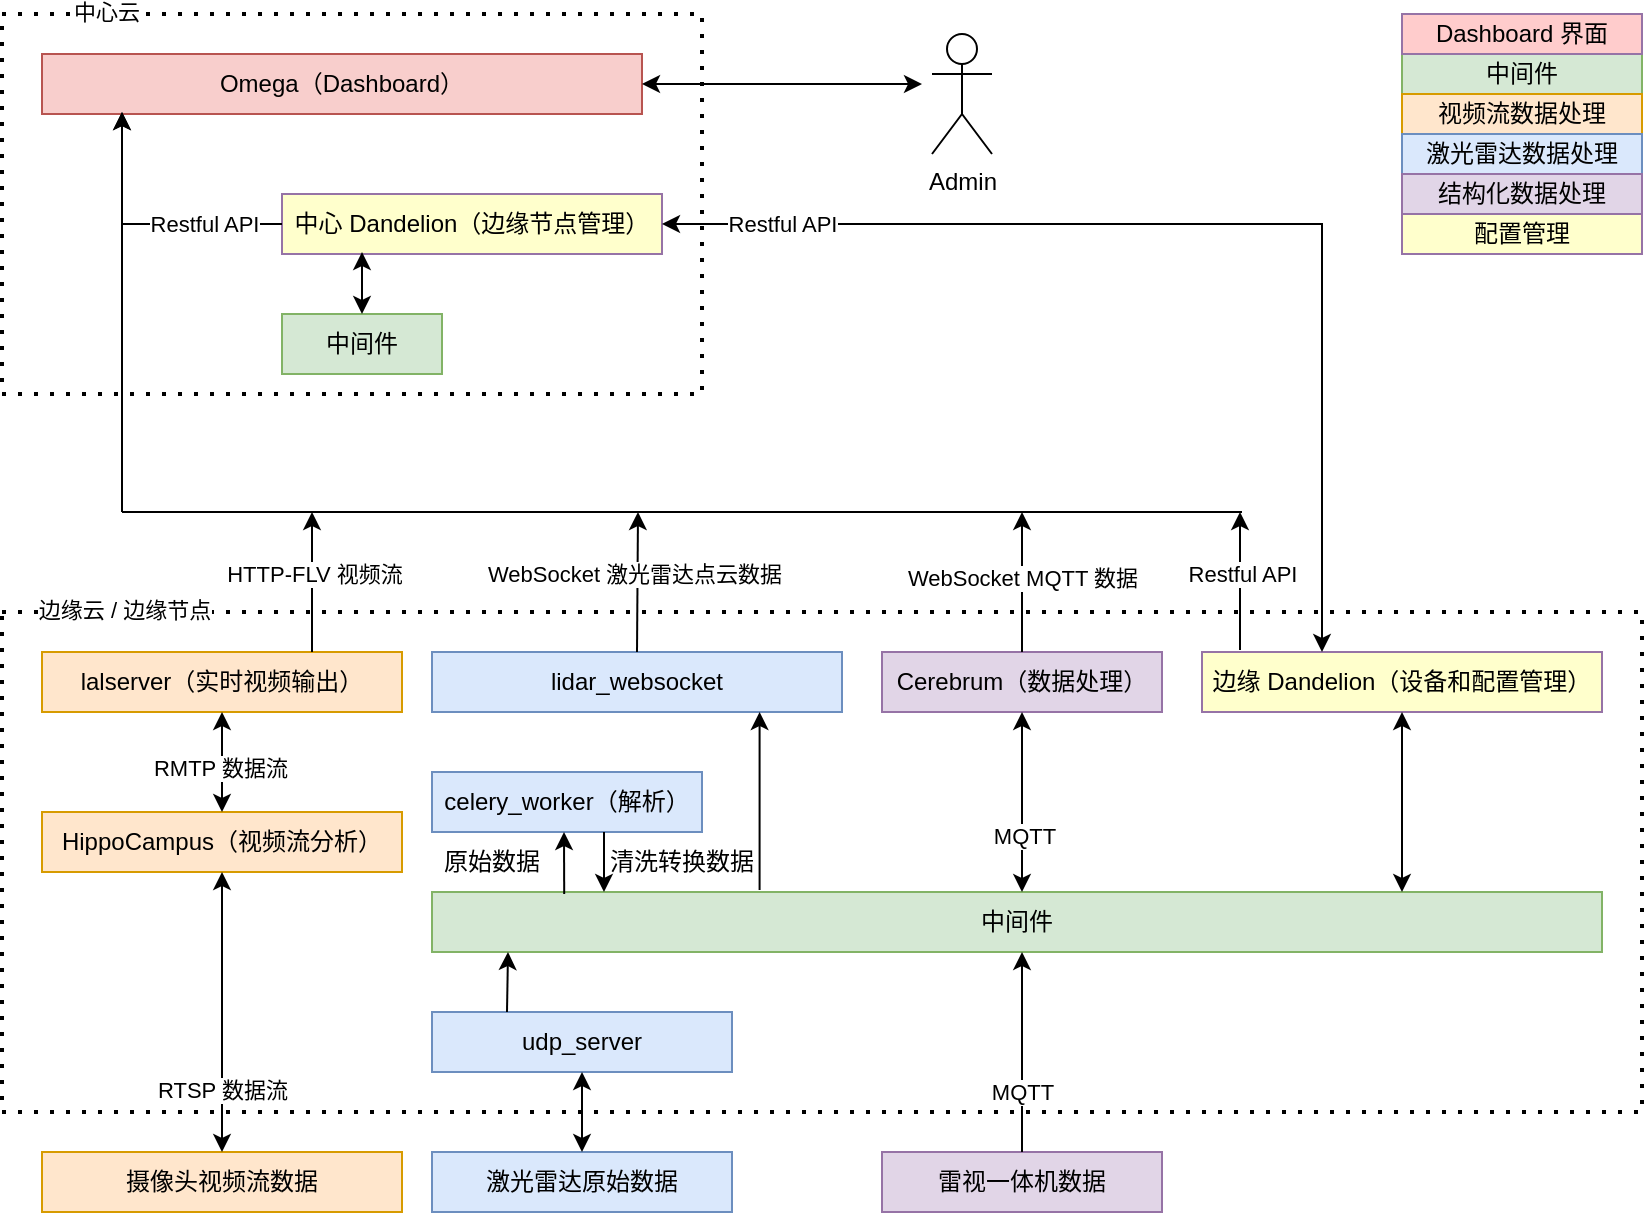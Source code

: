 <mxfile version="19.0.3" type="device"><diagram id="R4nVMdrrn0Yf84N8K09i" name="Page-1"><mxGraphModel dx="1379" dy="822" grid="1" gridSize="10" guides="1" tooltips="1" connect="1" arrows="1" fold="1" page="0" pageScale="1" pageWidth="850" pageHeight="1100" math="0" shadow="0"><root><mxCell id="0"/><mxCell id="1" parent="0"/><mxCell id="p6AYMFhOJ9YG2E-_DnDI-26" value="Admin" style="shape=umlActor;verticalLabelPosition=bottom;verticalAlign=top;html=1;outlineConnect=0;" parent="1" vertex="1"><mxGeometry x="525" y="241" width="30" height="60" as="geometry"/></mxCell><mxCell id="ASJuWG9-0S7JPOgNq6yF-1" value="中间件" style="rounded=0;whiteSpace=wrap;html=1;fillColor=#d5e8d4;strokeColor=#82b366;" parent="1" vertex="1"><mxGeometry x="760" y="251" width="120" height="20" as="geometry"/></mxCell><mxCell id="ASJuWG9-0S7JPOgNq6yF-2" value="视频流数据处理" style="rounded=0;whiteSpace=wrap;html=1;fillColor=#ffe6cc;strokeColor=#d79b00;" parent="1" vertex="1"><mxGeometry x="760" y="271" width="120" height="20" as="geometry"/></mxCell><mxCell id="ASJuWG9-0S7JPOgNq6yF-3" value="激光雷达数据处理" style="rounded=0;whiteSpace=wrap;html=1;fillColor=#dae8fc;strokeColor=#6c8ebf;" parent="1" vertex="1"><mxGeometry x="760" y="291" width="120" height="20" as="geometry"/></mxCell><mxCell id="ASJuWG9-0S7JPOgNq6yF-4" value="结构化数据处理" style="rounded=0;whiteSpace=wrap;html=1;fillColor=#e1d5e7;strokeColor=#9673a6;" parent="1" vertex="1"><mxGeometry x="760" y="311" width="120" height="20" as="geometry"/></mxCell><mxCell id="ASJuWG9-0S7JPOgNq6yF-5" value="Dashboard 界面" style="rounded=0;whiteSpace=wrap;html=1;fillColor=#FFCCCC;strokeColor=#9673a6;" parent="1" vertex="1"><mxGeometry x="760" y="231" width="120" height="20" as="geometry"/></mxCell><mxCell id="ASJuWG9-0S7JPOgNq6yF-8" value="Omega（Dashboard）" style="rounded=0;whiteSpace=wrap;html=1;fillColor=#f8cecc;strokeColor=#b85450;" parent="1" vertex="1"><mxGeometry x="80" y="251" width="300" height="30" as="geometry"/></mxCell><mxCell id="ASJuWG9-0S7JPOgNq6yF-9" value="中心 Dandelion（边缘节点管理）" style="rounded=0;whiteSpace=wrap;html=1;fillColor=#FFFFCC;strokeColor=#9673a6;" parent="1" vertex="1"><mxGeometry x="200" y="321" width="190" height="30" as="geometry"/></mxCell><mxCell id="ASJuWG9-0S7JPOgNq6yF-12" value="" style="endArrow=classic;startArrow=classic;html=1;rounded=0;entryX=1;entryY=0.5;entryDx=0;entryDy=0;" parent="1" target="ASJuWG9-0S7JPOgNq6yF-8" edge="1"><mxGeometry width="50" height="50" relative="1" as="geometry"><mxPoint x="520" y="266" as="sourcePoint"/><mxPoint x="1015" y="341" as="targetPoint"/></mxGeometry></mxCell><mxCell id="ASJuWG9-0S7JPOgNq6yF-14" value="" style="endArrow=none;dashed=1;html=1;dashPattern=1 3;strokeWidth=2;rounded=0;" parent="1" edge="1"><mxGeometry width="50" height="50" relative="1" as="geometry"><mxPoint x="60" y="231" as="sourcePoint"/><mxPoint x="60" y="231" as="targetPoint"/><Array as="points"><mxPoint x="410" y="231"/><mxPoint x="410" y="421"/><mxPoint x="60" y="421"/></Array></mxGeometry></mxCell><mxCell id="ASJuWG9-0S7JPOgNq6yF-15" value="中心云" style="edgeLabel;html=1;align=center;verticalAlign=middle;resizable=0;points=[];" parent="ASJuWG9-0S7JPOgNq6yF-14" vertex="1" connectable="0"><mxGeometry x="-0.904" y="1" relative="1" as="geometry"><mxPoint as="offset"/></mxGeometry></mxCell><mxCell id="ASJuWG9-0S7JPOgNq6yF-16" value="配置管理" style="rounded=0;whiteSpace=wrap;html=1;fillColor=#FFFFCC;strokeColor=#9673a6;" parent="1" vertex="1"><mxGeometry x="760" y="331" width="120" height="20" as="geometry"/></mxCell><mxCell id="ASJuWG9-0S7JPOgNq6yF-17" value="中间件" style="rounded=0;whiteSpace=wrap;html=1;fillColor=#d5e8d4;strokeColor=#82b366;" parent="1" vertex="1"><mxGeometry x="200" y="381" width="80" height="30" as="geometry"/></mxCell><mxCell id="ASJuWG9-0S7JPOgNq6yF-18" value="" style="endArrow=classic;startArrow=classic;html=1;rounded=0;exitX=0.5;exitY=0;exitDx=0;exitDy=0;" parent="1" source="ASJuWG9-0S7JPOgNq6yF-17" edge="1"><mxGeometry width="50" height="50" relative="1" as="geometry"><mxPoint x="580" y="621" as="sourcePoint"/><mxPoint x="240" y="350" as="targetPoint"/></mxGeometry></mxCell><mxCell id="ASJuWG9-0S7JPOgNq6yF-19" value="HippoCampus（视频流分析）" style="rounded=0;whiteSpace=wrap;html=1;fillColor=#ffe6cc;strokeColor=#d79b00;" parent="1" vertex="1"><mxGeometry x="80" y="630" width="180" height="30" as="geometry"/></mxCell><mxCell id="ASJuWG9-0S7JPOgNq6yF-20" value="lidar_websocket" style="rounded=0;whiteSpace=wrap;html=1;fillColor=#dae8fc;strokeColor=#6c8ebf;" parent="1" vertex="1"><mxGeometry x="275" y="550" width="205" height="30" as="geometry"/></mxCell><mxCell id="ASJuWG9-0S7JPOgNq6yF-21" value="lalserver（实时视频输出）" style="rounded=0;whiteSpace=wrap;html=1;fillColor=#ffe6cc;strokeColor=#d79b00;" parent="1" vertex="1"><mxGeometry x="80" y="550" width="180" height="30" as="geometry"/></mxCell><mxCell id="ASJuWG9-0S7JPOgNq6yF-22" value="celery_worker（解析）" style="rounded=0;whiteSpace=wrap;html=1;fillColor=#dae8fc;strokeColor=#6c8ebf;" parent="1" vertex="1"><mxGeometry x="275" y="610" width="135" height="30" as="geometry"/></mxCell><mxCell id="ASJuWG9-0S7JPOgNq6yF-23" value="udp_server" style="rounded=0;whiteSpace=wrap;html=1;fillColor=#dae8fc;strokeColor=#6c8ebf;" parent="1" vertex="1"><mxGeometry x="275" y="730" width="150" height="30" as="geometry"/></mxCell><mxCell id="ASJuWG9-0S7JPOgNq6yF-24" value="中间件" style="rounded=0;whiteSpace=wrap;html=1;fillColor=#d5e8d4;strokeColor=#82b366;" parent="1" vertex="1"><mxGeometry x="275" y="670" width="585" height="30" as="geometry"/></mxCell><mxCell id="ASJuWG9-0S7JPOgNq6yF-26" value="Cerebrum（数据处理）" style="rounded=0;whiteSpace=wrap;html=1;fillColor=#e1d5e7;strokeColor=#9673a6;" parent="1" vertex="1"><mxGeometry x="500" y="550" width="140" height="30" as="geometry"/></mxCell><mxCell id="ASJuWG9-0S7JPOgNq6yF-27" value="边缘 Dandelion（设备和配置管理）" style="rounded=0;whiteSpace=wrap;html=1;fillColor=#FFFFCC;strokeColor=#9673a6;" parent="1" vertex="1"><mxGeometry x="660" y="550" width="200" height="30" as="geometry"/></mxCell><mxCell id="ASJuWG9-0S7JPOgNq6yF-30" value="" style="endArrow=classic;html=1;rounded=0;exitX=0.25;exitY=0;exitDx=0;exitDy=0;" parent="1" source="ASJuWG9-0S7JPOgNq6yF-23" edge="1"><mxGeometry width="50" height="50" relative="1" as="geometry"><mxPoint x="580" y="980" as="sourcePoint"/><mxPoint x="313" y="700" as="targetPoint"/></mxGeometry></mxCell><mxCell id="ASJuWG9-0S7JPOgNq6yF-31" value="" style="endArrow=classic;html=1;rounded=0;exitX=0.28;exitY=-0.033;exitDx=0;exitDy=0;exitPerimeter=0;entryX=0.799;entryY=1;entryDx=0;entryDy=0;entryPerimeter=0;" parent="1" source="ASJuWG9-0S7JPOgNq6yF-24" target="ASJuWG9-0S7JPOgNq6yF-20" edge="1"><mxGeometry width="50" height="50" relative="1" as="geometry"><mxPoint x="580" y="980" as="sourcePoint"/><mxPoint x="630" y="930" as="targetPoint"/></mxGeometry></mxCell><mxCell id="ASJuWG9-0S7JPOgNq6yF-32" value="摄像头视频流数据" style="rounded=0;whiteSpace=wrap;html=1;fillColor=#ffe6cc;strokeColor=#d79b00;" parent="1" vertex="1"><mxGeometry x="80" y="800" width="180" height="30" as="geometry"/></mxCell><mxCell id="ASJuWG9-0S7JPOgNq6yF-33" value="激光雷达原始数据" style="rounded=0;whiteSpace=wrap;html=1;fillColor=#dae8fc;strokeColor=#6c8ebf;" parent="1" vertex="1"><mxGeometry x="275" y="800" width="150" height="30" as="geometry"/></mxCell><mxCell id="ASJuWG9-0S7JPOgNq6yF-34" value="雷视一体机数据" style="rounded=0;whiteSpace=wrap;html=1;fillColor=#e1d5e7;strokeColor=#9673a6;" parent="1" vertex="1"><mxGeometry x="500" y="800" width="140" height="30" as="geometry"/></mxCell><mxCell id="ASJuWG9-0S7JPOgNq6yF-35" value="" style="endArrow=classic;startArrow=classic;html=1;rounded=0;exitX=0.5;exitY=0;exitDx=0;exitDy=0;entryX=0.5;entryY=1;entryDx=0;entryDy=0;" parent="1" source="ASJuWG9-0S7JPOgNq6yF-32" target="ASJuWG9-0S7JPOgNq6yF-19" edge="1"><mxGeometry width="50" height="50" relative="1" as="geometry"><mxPoint x="580" y="640" as="sourcePoint"/><mxPoint x="630" y="590" as="targetPoint"/></mxGeometry></mxCell><mxCell id="ASJuWG9-0S7JPOgNq6yF-44" value="RTSP 数据流" style="edgeLabel;html=1;align=center;verticalAlign=middle;resizable=0;points=[];" parent="ASJuWG9-0S7JPOgNq6yF-35" vertex="1" connectable="0"><mxGeometry x="-0.55" relative="1" as="geometry"><mxPoint as="offset"/></mxGeometry></mxCell><mxCell id="ASJuWG9-0S7JPOgNq6yF-36" value="" style="endArrow=classic;startArrow=classic;html=1;rounded=0;entryX=0.5;entryY=1;entryDx=0;entryDy=0;exitX=0.5;exitY=0;exitDx=0;exitDy=0;" parent="1" source="ASJuWG9-0S7JPOgNq6yF-19" target="ASJuWG9-0S7JPOgNq6yF-21" edge="1"><mxGeometry width="50" height="50" relative="1" as="geometry"><mxPoint x="580" y="640" as="sourcePoint"/><mxPoint x="630" y="590" as="targetPoint"/></mxGeometry></mxCell><mxCell id="ASJuWG9-0S7JPOgNq6yF-45" value="RMTP 数据流" style="edgeLabel;html=1;align=center;verticalAlign=middle;resizable=0;points=[];" parent="ASJuWG9-0S7JPOgNq6yF-36" vertex="1" connectable="0"><mxGeometry x="-0.12" y="1" relative="1" as="geometry"><mxPoint as="offset"/></mxGeometry></mxCell><mxCell id="ASJuWG9-0S7JPOgNq6yF-37" value="" style="endArrow=classic;startArrow=classic;html=1;rounded=0;exitX=0.5;exitY=0;exitDx=0;exitDy=0;entryX=0.5;entryY=1;entryDx=0;entryDy=0;" parent="1" source="ASJuWG9-0S7JPOgNq6yF-33" target="ASJuWG9-0S7JPOgNq6yF-23" edge="1"><mxGeometry width="50" height="50" relative="1" as="geometry"><mxPoint x="580" y="640" as="sourcePoint"/><mxPoint x="630" y="590" as="targetPoint"/></mxGeometry></mxCell><mxCell id="ASJuWG9-0S7JPOgNq6yF-38" value="" style="endArrow=classic;startArrow=classic;html=1;rounded=0;entryX=0.5;entryY=1;entryDx=0;entryDy=0;" parent="1" target="ASJuWG9-0S7JPOgNq6yF-26" edge="1"><mxGeometry width="50" height="50" relative="1" as="geometry"><mxPoint x="570" y="670" as="sourcePoint"/><mxPoint x="630" y="590" as="targetPoint"/></mxGeometry></mxCell><mxCell id="ASJuWG9-0S7JPOgNq6yF-51" value="MQTT" style="edgeLabel;html=1;align=center;verticalAlign=middle;resizable=0;points=[];" parent="ASJuWG9-0S7JPOgNq6yF-38" vertex="1" connectable="0"><mxGeometry x="-0.344" y="-1" relative="1" as="geometry"><mxPoint y="1" as="offset"/></mxGeometry></mxCell><mxCell id="ASJuWG9-0S7JPOgNq6yF-39" value="" style="endArrow=classic;startArrow=classic;html=1;rounded=0;entryX=0.5;entryY=1;entryDx=0;entryDy=0;" parent="1" target="ASJuWG9-0S7JPOgNq6yF-27" edge="1"><mxGeometry width="50" height="50" relative="1" as="geometry"><mxPoint x="760" y="670" as="sourcePoint"/><mxPoint x="630" y="910" as="targetPoint"/></mxGeometry></mxCell><mxCell id="ASJuWG9-0S7JPOgNq6yF-40" value="" style="endArrow=classic;html=1;rounded=0;exitX=0.5;exitY=0;exitDx=0;exitDy=0;" parent="1" source="ASJuWG9-0S7JPOgNq6yF-34" edge="1"><mxGeometry width="50" height="50" relative="1" as="geometry"><mxPoint x="580" y="960" as="sourcePoint"/><mxPoint x="570" y="700" as="targetPoint"/></mxGeometry></mxCell><mxCell id="ASJuWG9-0S7JPOgNq6yF-41" value="MQTT" style="edgeLabel;html=1;align=center;verticalAlign=middle;resizable=0;points=[];" parent="ASJuWG9-0S7JPOgNq6yF-40" vertex="1" connectable="0"><mxGeometry x="-0.62" y="-2" relative="1" as="geometry"><mxPoint x="-2" y="-11" as="offset"/></mxGeometry></mxCell><mxCell id="ASJuWG9-0S7JPOgNq6yF-42" value="" style="endArrow=none;dashed=1;html=1;dashPattern=1 3;strokeWidth=2;rounded=0;" parent="1" edge="1"><mxGeometry width="50" height="50" relative="1" as="geometry"><mxPoint x="60" y="530" as="sourcePoint"/><mxPoint x="60" y="530" as="targetPoint"/><Array as="points"><mxPoint x="880" y="530"/><mxPoint x="880" y="780"/><mxPoint x="60" y="780"/></Array></mxGeometry></mxCell><mxCell id="ASJuWG9-0S7JPOgNq6yF-43" value="边缘云 / 边缘节点" style="edgeLabel;html=1;align=center;verticalAlign=middle;resizable=0;points=[];" parent="ASJuWG9-0S7JPOgNq6yF-42" vertex="1" connectable="0"><mxGeometry x="-0.965" y="1" relative="1" as="geometry"><mxPoint x="23" as="offset"/></mxGeometry></mxCell><mxCell id="ASJuWG9-0S7JPOgNq6yF-46" value="原始数据" style="text;html=1;strokeColor=none;fillColor=none;align=center;verticalAlign=middle;whiteSpace=wrap;rounded=0;" parent="1" vertex="1"><mxGeometry x="275" y="640" width="60" height="30" as="geometry"/></mxCell><mxCell id="ASJuWG9-0S7JPOgNq6yF-48" value="" style="endArrow=classic;html=1;rounded=0;exitX=0.113;exitY=0.033;exitDx=0;exitDy=0;exitPerimeter=0;" parent="1" source="ASJuWG9-0S7JPOgNq6yF-24" edge="1"><mxGeometry width="50" height="50" relative="1" as="geometry"><mxPoint x="580" y="940" as="sourcePoint"/><mxPoint x="341" y="640" as="targetPoint"/></mxGeometry></mxCell><mxCell id="ASJuWG9-0S7JPOgNq6yF-49" value="" style="endArrow=classic;html=1;rounded=0;entryX=0.147;entryY=0;entryDx=0;entryDy=0;entryPerimeter=0;" parent="1" target="ASJuWG9-0S7JPOgNq6yF-24" edge="1"><mxGeometry width="50" height="50" relative="1" as="geometry"><mxPoint x="361" y="640" as="sourcePoint"/><mxPoint x="630" y="890" as="targetPoint"/></mxGeometry></mxCell><mxCell id="ASJuWG9-0S7JPOgNq6yF-50" value="清洗转换数据" style="text;html=1;strokeColor=none;fillColor=none;align=center;verticalAlign=middle;whiteSpace=wrap;rounded=0;" parent="1" vertex="1"><mxGeometry x="360" y="640" width="80" height="30" as="geometry"/></mxCell><mxCell id="ASJuWG9-0S7JPOgNq6yF-52" value="" style="endArrow=none;html=1;rounded=0;" parent="1" edge="1"><mxGeometry width="50" height="50" relative="1" as="geometry"><mxPoint x="120" y="480" as="sourcePoint"/><mxPoint x="680" y="480" as="targetPoint"/></mxGeometry></mxCell><mxCell id="ASJuWG9-0S7JPOgNq6yF-53" value="" style="endArrow=classic;html=1;rounded=0;exitX=0.75;exitY=0;exitDx=0;exitDy=0;" parent="1" source="ASJuWG9-0S7JPOgNq6yF-21" edge="1"><mxGeometry width="50" height="50" relative="1" as="geometry"><mxPoint x="580" y="490" as="sourcePoint"/><mxPoint x="215" y="480" as="targetPoint"/></mxGeometry></mxCell><mxCell id="ASJuWG9-0S7JPOgNq6yF-54" value="HTTP-FLV 视频流" style="edgeLabel;html=1;align=center;verticalAlign=middle;resizable=0;points=[];" parent="ASJuWG9-0S7JPOgNq6yF-53" vertex="1" connectable="0"><mxGeometry x="0.043" y="-1" relative="1" as="geometry"><mxPoint y="-3" as="offset"/></mxGeometry></mxCell><mxCell id="ASJuWG9-0S7JPOgNq6yF-55" value="" style="endArrow=classic;html=1;rounded=0;exitX=0.5;exitY=0;exitDx=0;exitDy=0;" parent="1" source="ASJuWG9-0S7JPOgNq6yF-20" edge="1"><mxGeometry width="50" height="50" relative="1" as="geometry"><mxPoint x="580" y="840" as="sourcePoint"/><mxPoint x="378" y="480" as="targetPoint"/></mxGeometry></mxCell><mxCell id="ASJuWG9-0S7JPOgNq6yF-56" value="WebSocket 激光雷达点云数据" style="edgeLabel;html=1;align=center;verticalAlign=middle;resizable=0;points=[];" parent="ASJuWG9-0S7JPOgNq6yF-55" vertex="1" connectable="0"><mxGeometry x="0.128" y="2" relative="1" as="geometry"><mxPoint as="offset"/></mxGeometry></mxCell><mxCell id="ASJuWG9-0S7JPOgNq6yF-57" value="" style="endArrow=classic;html=1;rounded=0;exitX=0.5;exitY=0;exitDx=0;exitDy=0;" parent="1" source="ASJuWG9-0S7JPOgNq6yF-26" edge="1"><mxGeometry width="50" height="50" relative="1" as="geometry"><mxPoint x="580" y="840" as="sourcePoint"/><mxPoint x="570" y="480" as="targetPoint"/></mxGeometry></mxCell><mxCell id="ASJuWG9-0S7JPOgNq6yF-58" value="WebSocket MQTT 数据" style="edgeLabel;html=1;align=center;verticalAlign=middle;resizable=0;points=[];" parent="ASJuWG9-0S7JPOgNq6yF-57" vertex="1" connectable="0"><mxGeometry x="0.071" relative="1" as="geometry"><mxPoint as="offset"/></mxGeometry></mxCell><mxCell id="ASJuWG9-0S7JPOgNq6yF-64" value="" style="endArrow=classic;html=1;rounded=0;" parent="1" edge="1"><mxGeometry width="50" height="50" relative="1" as="geometry"><mxPoint x="120" y="480" as="sourcePoint"/><mxPoint x="120" y="280" as="targetPoint"/></mxGeometry></mxCell><mxCell id="ASJuWG9-0S7JPOgNq6yF-65" value="" style="endArrow=classic;html=1;rounded=0;exitX=0.095;exitY=-0.033;exitDx=0;exitDy=0;exitPerimeter=0;" parent="1" source="ASJuWG9-0S7JPOgNq6yF-27" edge="1"><mxGeometry width="50" height="50" relative="1" as="geometry"><mxPoint x="580" y="550" as="sourcePoint"/><mxPoint x="679" y="480" as="targetPoint"/></mxGeometry></mxCell><mxCell id="1jjYwzOOseFodMOIKiQ3-6" value="Restful API" style="edgeLabel;html=1;align=center;verticalAlign=middle;resizable=0;points=[];" vertex="1" connectable="0" parent="ASJuWG9-0S7JPOgNq6yF-65"><mxGeometry x="0.102" y="-1" relative="1" as="geometry"><mxPoint as="offset"/></mxGeometry></mxCell><mxCell id="1jjYwzOOseFodMOIKiQ3-1" value="" style="endArrow=classic;startArrow=classic;html=1;rounded=0;exitX=1;exitY=0.5;exitDx=0;exitDy=0;entryX=0.3;entryY=0;entryDx=0;entryDy=0;entryPerimeter=0;" edge="1" parent="1" source="ASJuWG9-0S7JPOgNq6yF-9" target="ASJuWG9-0S7JPOgNq6yF-27"><mxGeometry width="50" height="50" relative="1" as="geometry"><mxPoint x="450" y="610" as="sourcePoint"/><mxPoint x="500" y="560" as="targetPoint"/><Array as="points"><mxPoint x="720" y="336"/></Array></mxGeometry></mxCell><mxCell id="1jjYwzOOseFodMOIKiQ3-2" value="Restful API" style="edgeLabel;html=1;align=center;verticalAlign=middle;resizable=0;points=[];" vertex="1" connectable="0" parent="1jjYwzOOseFodMOIKiQ3-1"><mxGeometry x="-0.877" y="1" relative="1" as="geometry"><mxPoint x="26" y="1" as="offset"/></mxGeometry></mxCell><mxCell id="1jjYwzOOseFodMOIKiQ3-5" value="" style="endArrow=classic;html=1;rounded=0;exitX=0;exitY=0.5;exitDx=0;exitDy=0;" edge="1" parent="1" source="ASJuWG9-0S7JPOgNq6yF-9"><mxGeometry width="50" height="50" relative="1" as="geometry"><mxPoint x="450" y="610" as="sourcePoint"/><mxPoint x="120" y="280" as="targetPoint"/><Array as="points"><mxPoint x="120" y="336"/></Array></mxGeometry></mxCell><mxCell id="1jjYwzOOseFodMOIKiQ3-7" value="Restful API" style="edgeLabel;html=1;align=center;verticalAlign=middle;resizable=0;points=[];" vertex="1" connectable="0" parent="1jjYwzOOseFodMOIKiQ3-5"><mxGeometry x="-0.241" y="-2" relative="1" as="geometry"><mxPoint x="12" y="2" as="offset"/></mxGeometry></mxCell></root></mxGraphModel></diagram></mxfile>